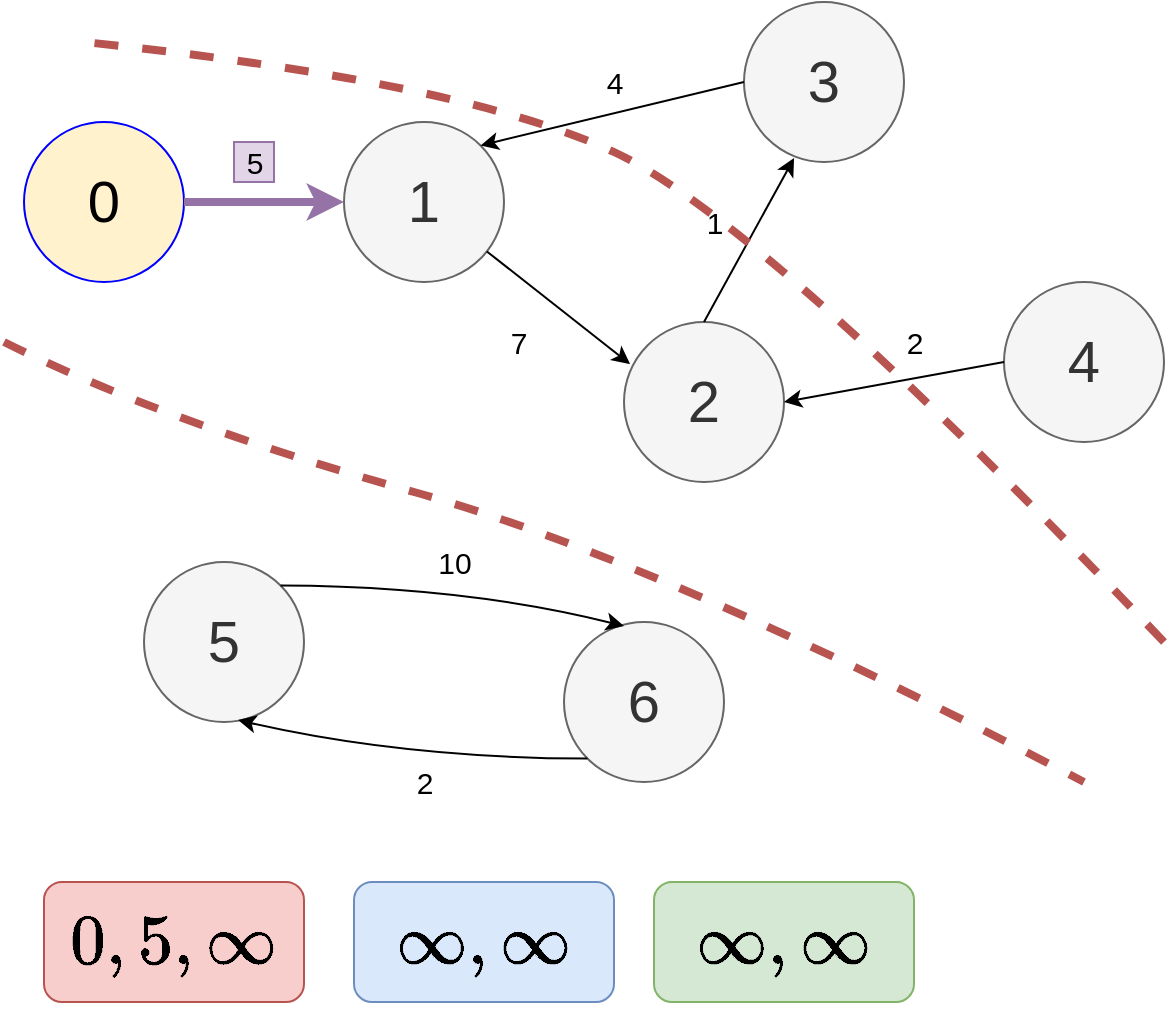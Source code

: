 <mxfile version="12.9.14" type="device"><diagram id="1HiiMat8YmdHDUs2SUyV" name="Page-1"><mxGraphModel dx="2062" dy="1122" grid="1" gridSize="10" guides="1" tooltips="1" connect="1" arrows="1" fold="1" page="1" pageScale="1" pageWidth="600" pageHeight="550" math="1" shadow="0"><root><mxCell id="0"/><mxCell id="1" parent="0"/><mxCell id="mdkYmymOHdari6JYrVn2-1" value="6" style="ellipse;whiteSpace=wrap;html=1;aspect=fixed;fontSize=29;fillColor=#f5f5f5;strokeColor=#666666;fontColor=#333333;" vertex="1" parent="1"><mxGeometry x="290" y="330" width="80" height="80" as="geometry"/></mxCell><mxCell id="mdkYmymOHdari6JYrVn2-2" value="5" style="ellipse;whiteSpace=wrap;html=1;aspect=fixed;fontSize=29;fillColor=#f5f5f5;strokeColor=#666666;fontColor=#333333;" vertex="1" parent="1"><mxGeometry x="80" y="300" width="80" height="80" as="geometry"/></mxCell><mxCell id="mdkYmymOHdari6JYrVn2-3" value="4" style="ellipse;whiteSpace=wrap;html=1;aspect=fixed;fontSize=29;fillColor=#f5f5f5;strokeColor=#666666;fontColor=#333333;" vertex="1" parent="1"><mxGeometry x="510" y="160" width="80" height="80" as="geometry"/></mxCell><mxCell id="mdkYmymOHdari6JYrVn2-4" value="3" style="ellipse;whiteSpace=wrap;html=1;aspect=fixed;fontSize=29;fillColor=#f5f5f5;strokeColor=#666666;fontColor=#333333;" vertex="1" parent="1"><mxGeometry x="380" y="20" width="80" height="80" as="geometry"/></mxCell><mxCell id="mdkYmymOHdari6JYrVn2-5" value="2" style="ellipse;whiteSpace=wrap;html=1;aspect=fixed;fontSize=29;fillColor=#f5f5f5;strokeColor=#666666;fontColor=#333333;" vertex="1" parent="1"><mxGeometry x="320" y="180" width="80" height="80" as="geometry"/></mxCell><mxCell id="mdkYmymOHdari6JYrVn2-6" value="1" style="ellipse;whiteSpace=wrap;html=1;aspect=fixed;fontSize=29;fillColor=#f5f5f5;strokeColor=#666666;fontColor=#333333;" vertex="1" parent="1"><mxGeometry x="180" y="80" width="80" height="80" as="geometry"/></mxCell><mxCell id="mdkYmymOHdari6JYrVn2-7" value="0" style="ellipse;whiteSpace=wrap;html=1;aspect=fixed;fontSize=29;fillColor=#fff2cc;strokeColor=#0000FF;" vertex="1" parent="1"><mxGeometry x="20" y="80" width="80" height="80" as="geometry"/></mxCell><mxCell id="mdkYmymOHdari6JYrVn2-8" value="" style="endArrow=classic;html=1;fontSize=29;entryX=0;entryY=0.5;entryDx=0;entryDy=0;exitX=1;exitY=0.5;exitDx=0;exitDy=0;fillColor=#e1d5e7;strokeColor=#9673a6;strokeWidth=4;" edge="1" parent="1" source="mdkYmymOHdari6JYrVn2-7" target="mdkYmymOHdari6JYrVn2-6"><mxGeometry width="50" height="50" relative="1" as="geometry"><mxPoint x="70" y="250" as="sourcePoint"/><mxPoint x="120" y="200" as="targetPoint"/></mxGeometry></mxCell><mxCell id="mdkYmymOHdari6JYrVn2-9" value="" style="endArrow=classic;html=1;fontSize=29;entryX=0.038;entryY=0.263;entryDx=0;entryDy=0;entryPerimeter=0;" edge="1" parent="1" source="mdkYmymOHdari6JYrVn2-6" target="mdkYmymOHdari6JYrVn2-5"><mxGeometry width="50" height="50" relative="1" as="geometry"><mxPoint x="220" y="260" as="sourcePoint"/><mxPoint x="270" y="210" as="targetPoint"/></mxGeometry></mxCell><mxCell id="mdkYmymOHdari6JYrVn2-10" value="" style="endArrow=classic;html=1;fontSize=29;exitX=0;exitY=0.5;exitDx=0;exitDy=0;entryX=1;entryY=0;entryDx=0;entryDy=0;" edge="1" parent="1" source="mdkYmymOHdari6JYrVn2-4" target="mdkYmymOHdari6JYrVn2-6"><mxGeometry width="50" height="50" relative="1" as="geometry"><mxPoint x="290" y="100" as="sourcePoint"/><mxPoint x="340" y="50" as="targetPoint"/></mxGeometry></mxCell><mxCell id="mdkYmymOHdari6JYrVn2-11" value="" style="endArrow=classic;html=1;fontSize=29;exitX=0.5;exitY=0;exitDx=0;exitDy=0;entryX=0.313;entryY=0.975;entryDx=0;entryDy=0;entryPerimeter=0;" edge="1" parent="1" source="mdkYmymOHdari6JYrVn2-5" target="mdkYmymOHdari6JYrVn2-4"><mxGeometry width="50" height="50" relative="1" as="geometry"><mxPoint x="440" y="190" as="sourcePoint"/><mxPoint x="490" y="140" as="targetPoint"/></mxGeometry></mxCell><mxCell id="mdkYmymOHdari6JYrVn2-12" value="" style="endArrow=classic;html=1;fontSize=29;exitX=0;exitY=0.5;exitDx=0;exitDy=0;entryX=1;entryY=0.5;entryDx=0;entryDy=0;" edge="1" parent="1" source="mdkYmymOHdari6JYrVn2-3" target="mdkYmymOHdari6JYrVn2-5"><mxGeometry width="50" height="50" relative="1" as="geometry"><mxPoint x="570" y="310" as="sourcePoint"/><mxPoint x="620" y="260" as="targetPoint"/></mxGeometry></mxCell><mxCell id="mdkYmymOHdari6JYrVn2-13" value="" style="endArrow=classic;html=1;fontSize=29;entryX=0.375;entryY=0.025;entryDx=0;entryDy=0;entryPerimeter=0;exitX=1;exitY=0;exitDx=0;exitDy=0;curved=1;" edge="1" parent="1" source="mdkYmymOHdari6JYrVn2-2" target="mdkYmymOHdari6JYrVn2-1"><mxGeometry width="50" height="50" relative="1" as="geometry"><mxPoint x="170" y="310" as="sourcePoint"/><mxPoint x="220" y="260" as="targetPoint"/><Array as="points"><mxPoint x="240" y="312"/></Array></mxGeometry></mxCell><mxCell id="mdkYmymOHdari6JYrVn2-14" value="" style="endArrow=classic;html=1;fontSize=29;exitX=0;exitY=1;exitDx=0;exitDy=0;entryX=0.588;entryY=0.988;entryDx=0;entryDy=0;entryPerimeter=0;curved=1;" edge="1" parent="1" source="mdkYmymOHdari6JYrVn2-1" target="mdkYmymOHdari6JYrVn2-2"><mxGeometry width="50" height="50" relative="1" as="geometry"><mxPoint x="190" y="490" as="sourcePoint"/><mxPoint x="240" y="440" as="targetPoint"/><Array as="points"><mxPoint x="210" y="398"/></Array></mxGeometry></mxCell><mxCell id="mdkYmymOHdari6JYrVn2-15" value="5" style="text;html=1;align=center;verticalAlign=middle;resizable=0;points=[];autosize=1;fontSize=15;fillColor=#e1d5e7;strokeColor=#9673a6;" vertex="1" parent="1"><mxGeometry x="125" y="90" width="20" height="20" as="geometry"/></mxCell><mxCell id="mdkYmymOHdari6JYrVn2-16" value="4" style="text;html=1;align=center;verticalAlign=middle;resizable=0;points=[];autosize=1;fontSize=15;" vertex="1" parent="1"><mxGeometry x="305" y="50" width="20" height="20" as="geometry"/></mxCell><mxCell id="mdkYmymOHdari6JYrVn2-17" value="1" style="text;html=1;align=center;verticalAlign=middle;resizable=0;points=[];autosize=1;fontSize=15;" vertex="1" parent="1"><mxGeometry x="355" y="120" width="20" height="20" as="geometry"/></mxCell><mxCell id="mdkYmymOHdari6JYrVn2-18" value="7" style="text;html=1;align=center;verticalAlign=middle;resizable=0;points=[];autosize=1;fontSize=15;" vertex="1" parent="1"><mxGeometry x="257" y="180" width="20" height="20" as="geometry"/></mxCell><mxCell id="mdkYmymOHdari6JYrVn2-19" value="2" style="text;html=1;align=center;verticalAlign=middle;resizable=0;points=[];autosize=1;fontSize=15;" vertex="1" parent="1"><mxGeometry x="455" y="180" width="20" height="20" as="geometry"/></mxCell><mxCell id="mdkYmymOHdari6JYrVn2-20" value="10" style="text;html=1;align=center;verticalAlign=middle;resizable=0;points=[];autosize=1;fontSize=15;" vertex="1" parent="1"><mxGeometry x="220" y="290" width="30" height="20" as="geometry"/></mxCell><mxCell id="mdkYmymOHdari6JYrVn2-21" value="2" style="text;html=1;align=center;verticalAlign=middle;resizable=0;points=[];autosize=1;fontSize=15;" vertex="1" parent="1"><mxGeometry x="210" y="400" width="20" height="20" as="geometry"/></mxCell><mxCell id="mdkYmymOHdari6JYrVn2-23" value="" style="endArrow=none;dashed=1;html=1;fontSize=15;curved=1;fillColor=#f8cecc;strokeColor=#b85450;strokeWidth=4;" edge="1" parent="1"><mxGeometry width="50" height="50" relative="1" as="geometry"><mxPoint x="590" y="340" as="sourcePoint"/><mxPoint x="50" y="40" as="targetPoint"/><Array as="points"><mxPoint x="390" y="130"/><mxPoint x="240" y="60"/></Array></mxGeometry></mxCell><mxCell id="mdkYmymOHdari6JYrVn2-24" value="" style="endArrow=none;dashed=1;html=1;fontSize=15;curved=1;fillColor=#f8cecc;strokeColor=#b85450;strokeWidth=4;" edge="1" parent="1"><mxGeometry width="50" height="50" relative="1" as="geometry"><mxPoint x="10" y="190" as="sourcePoint"/><mxPoint x="550" y="410" as="targetPoint"/><Array as="points"><mxPoint x="90" y="230"/><mxPoint x="340" y="300"/></Array></mxGeometry></mxCell><mxCell id="mdkYmymOHdari6JYrVn2-25" value="$$ 0, 5,&amp;nbsp; \infty $$" style="rounded=1;whiteSpace=wrap;html=1;strokeColor=#b85450;fontSize=30;fillColor=#f8cecc;" vertex="1" parent="1"><mxGeometry x="30" y="460" width="130" height="60" as="geometry"/></mxCell><mxCell id="mdkYmymOHdari6JYrVn2-26" value="$$ \infty,&amp;nbsp; \infty $$" style="rounded=1;whiteSpace=wrap;html=1;strokeColor=#6c8ebf;fontSize=30;fillColor=#dae8fc;" vertex="1" parent="1"><mxGeometry x="185" y="460" width="130" height="60" as="geometry"/></mxCell><mxCell id="mdkYmymOHdari6JYrVn2-27" value="$$ \infty,&amp;nbsp; \infty $$" style="rounded=1;whiteSpace=wrap;html=1;strokeColor=#82b366;fontSize=30;fillColor=#d5e8d4;" vertex="1" parent="1"><mxGeometry x="335" y="460" width="130" height="60" as="geometry"/></mxCell></root></mxGraphModel></diagram></mxfile>
